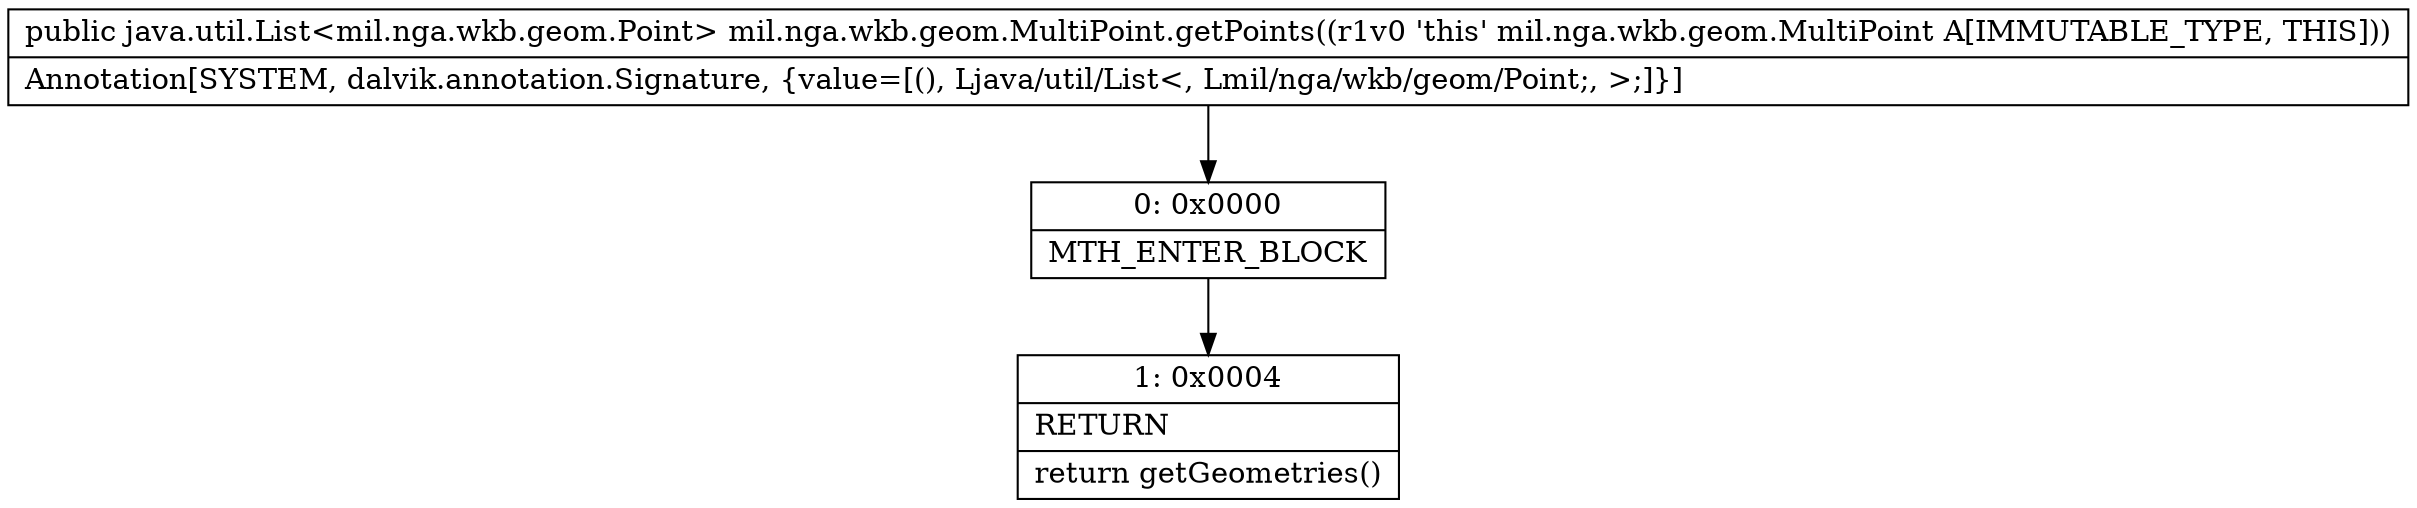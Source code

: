 digraph "CFG formil.nga.wkb.geom.MultiPoint.getPoints()Ljava\/util\/List;" {
Node_0 [shape=record,label="{0\:\ 0x0000|MTH_ENTER_BLOCK\l}"];
Node_1 [shape=record,label="{1\:\ 0x0004|RETURN\l|return getGeometries()\l}"];
MethodNode[shape=record,label="{public java.util.List\<mil.nga.wkb.geom.Point\> mil.nga.wkb.geom.MultiPoint.getPoints((r1v0 'this' mil.nga.wkb.geom.MultiPoint A[IMMUTABLE_TYPE, THIS]))  | Annotation[SYSTEM, dalvik.annotation.Signature, \{value=[(), Ljava\/util\/List\<, Lmil\/nga\/wkb\/geom\/Point;, \>;]\}]\l}"];
MethodNode -> Node_0;
Node_0 -> Node_1;
}

